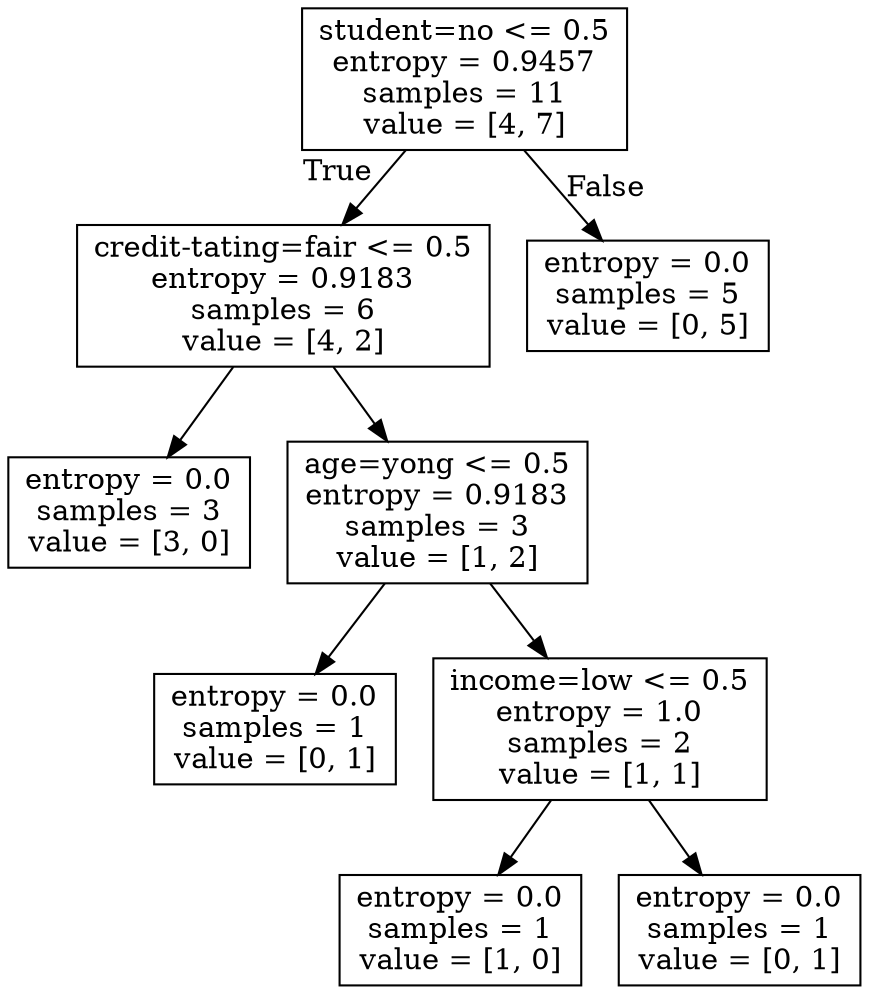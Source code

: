 digraph Tree {
node [shape=box] ;
0 [label="student=no <= 0.5\nentropy = 0.9457\nsamples = 11\nvalue = [4, 7]"] ;
1 [label="credit-tating=fair <= 0.5\nentropy = 0.9183\nsamples = 6\nvalue = [4, 2]"] ;
0 -> 1 [labeldistance=2.5, labelangle=45, headlabel="True"] ;
2 [label="entropy = 0.0\nsamples = 3\nvalue = [3, 0]"] ;
1 -> 2 ;
3 [label="age=yong <= 0.5\nentropy = 0.9183\nsamples = 3\nvalue = [1, 2]"] ;
1 -> 3 ;
4 [label="entropy = 0.0\nsamples = 1\nvalue = [0, 1]"] ;
3 -> 4 ;
5 [label="income=low <= 0.5\nentropy = 1.0\nsamples = 2\nvalue = [1, 1]"] ;
3 -> 5 ;
6 [label="entropy = 0.0\nsamples = 1\nvalue = [1, 0]"] ;
5 -> 6 ;
7 [label="entropy = 0.0\nsamples = 1\nvalue = [0, 1]"] ;
5 -> 7 ;
8 [label="entropy = 0.0\nsamples = 5\nvalue = [0, 5]"] ;
0 -> 8 [labeldistance=2.5, labelangle=-45, headlabel="False"] ;
}